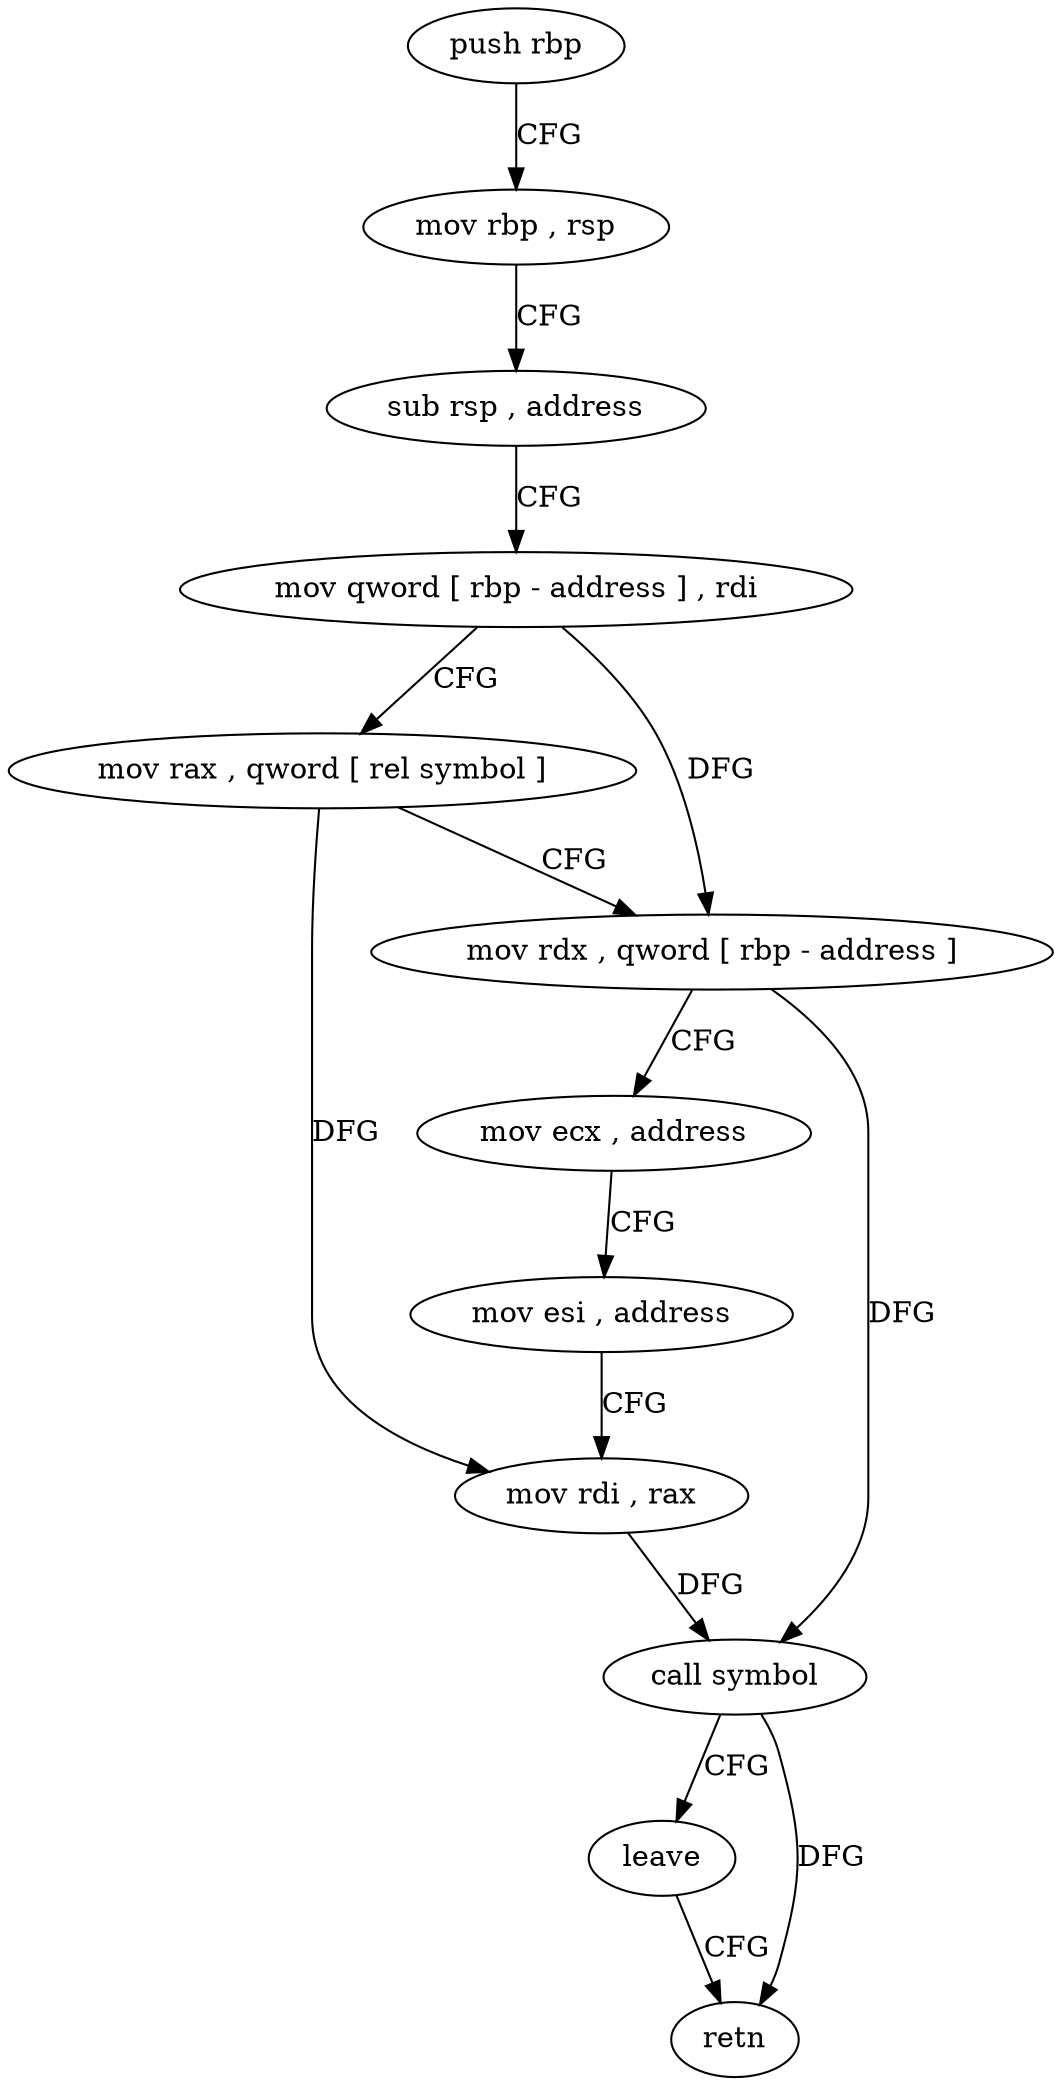 digraph "func" {
"4205382" [label = "push rbp" ]
"4205383" [label = "mov rbp , rsp" ]
"4205386" [label = "sub rsp , address" ]
"4205390" [label = "mov qword [ rbp - address ] , rdi" ]
"4205394" [label = "mov rax , qword [ rel symbol ]" ]
"4205401" [label = "mov rdx , qword [ rbp - address ]" ]
"4205405" [label = "mov ecx , address" ]
"4205410" [label = "mov esi , address" ]
"4205415" [label = "mov rdi , rax" ]
"4205418" [label = "call symbol" ]
"4205423" [label = "leave" ]
"4205424" [label = "retn" ]
"4205382" -> "4205383" [ label = "CFG" ]
"4205383" -> "4205386" [ label = "CFG" ]
"4205386" -> "4205390" [ label = "CFG" ]
"4205390" -> "4205394" [ label = "CFG" ]
"4205390" -> "4205401" [ label = "DFG" ]
"4205394" -> "4205401" [ label = "CFG" ]
"4205394" -> "4205415" [ label = "DFG" ]
"4205401" -> "4205405" [ label = "CFG" ]
"4205401" -> "4205418" [ label = "DFG" ]
"4205405" -> "4205410" [ label = "CFG" ]
"4205410" -> "4205415" [ label = "CFG" ]
"4205415" -> "4205418" [ label = "DFG" ]
"4205418" -> "4205423" [ label = "CFG" ]
"4205418" -> "4205424" [ label = "DFG" ]
"4205423" -> "4205424" [ label = "CFG" ]
}
